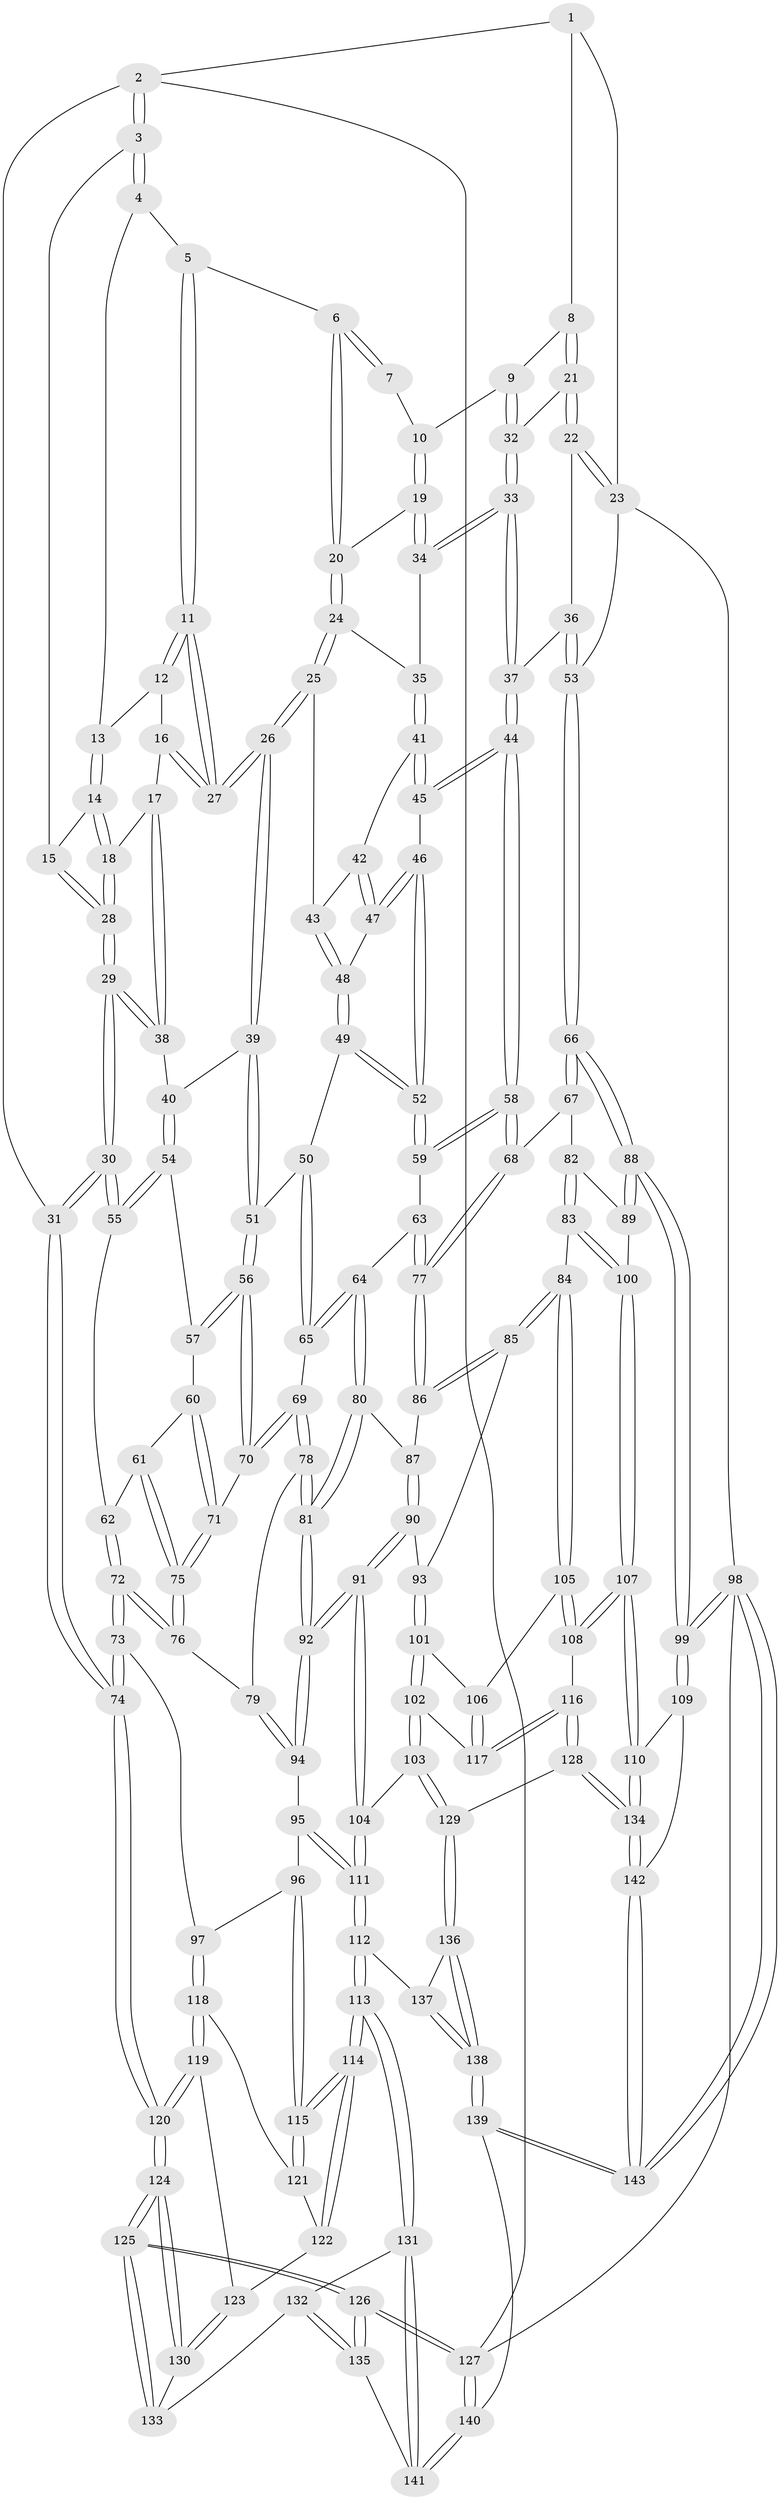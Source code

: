 // Generated by graph-tools (version 1.1) at 2025/11/02/27/25 16:11:56]
// undirected, 143 vertices, 354 edges
graph export_dot {
graph [start="1"]
  node [color=gray90,style=filled];
  1 [pos="+0.8176279033200455+0"];
  2 [pos="+0+0"];
  3 [pos="+0+0"];
  4 [pos="+0.1081372939360521+0"];
  5 [pos="+0.38695640946697973+0"];
  6 [pos="+0.5442852709513272+0"];
  7 [pos="+0.7430642390621065+0"];
  8 [pos="+0.8785303542080776+0"];
  9 [pos="+0.7716314949941463+0.08915855187992222"];
  10 [pos="+0.756958152104274+0.05718613751500113"];
  11 [pos="+0.31341325028954364+0.06604612057109495"];
  12 [pos="+0.15371666061700395+0.0012847286353257579"];
  13 [pos="+0.13907280868309715+0"];
  14 [pos="+0.11722977727304036+0.03040833957018475"];
  15 [pos="+0.044549252126422786+0.0843940990176708"];
  16 [pos="+0.2054791794020729+0.08918590158255461"];
  17 [pos="+0.16606421454947562+0.13829374177099987"];
  18 [pos="+0.11621485094742247+0.1198694396333806"];
  19 [pos="+0.6298046818372943+0.06726361092555745"];
  20 [pos="+0.5476167757258525+0"];
  21 [pos="+0.9157178329729707+0.07859092470421006"];
  22 [pos="+0.9328528502973287+0.10576195350047753"];
  23 [pos="+1+0.10252889488994545"];
  24 [pos="+0.46263478533200847+0.12038576764437"];
  25 [pos="+0.4349268343920856+0.16756924452448907"];
  26 [pos="+0.33782448721463504+0.17454497325104068"];
  27 [pos="+0.3072027045037344+0.09975178619800236"];
  28 [pos="+0.0184781727146134+0.16325187089797716"];
  29 [pos="+0+0.2031414220781253"];
  30 [pos="+0+0.3047207640165342"];
  31 [pos="+0+0.3081867259015695"];
  32 [pos="+0.7716119882692325+0.09945131167805052"];
  33 [pos="+0.7383319205264+0.17447003870658634"];
  34 [pos="+0.6377473786804064+0.10371397730483371"];
  35 [pos="+0.6043834486907497+0.1404816959689034"];
  36 [pos="+0.8723381955495393+0.21986835538298055"];
  37 [pos="+0.77782197274407+0.25832305204373635"];
  38 [pos="+0.18352365289087877+0.21612680812207888"];
  39 [pos="+0.3218642306459107+0.19933119606445923"];
  40 [pos="+0.21380299177189738+0.24437374442774956"];
  41 [pos="+0.577332395295654+0.19620216765711618"];
  42 [pos="+0.5252100106866503+0.19825458570281654"];
  43 [pos="+0.4472148992927667+0.18022480484202147"];
  44 [pos="+0.772674625334592+0.26889011898133164"];
  45 [pos="+0.6210987284081159+0.2895333247874343"];
  46 [pos="+0.6130537020663603+0.2972262216805949"];
  47 [pos="+0.5288353919332475+0.2651921655604125"];
  48 [pos="+0.46946558963262486+0.27904122816114846"];
  49 [pos="+0.46399120183368003+0.31077608939643947"];
  50 [pos="+0.4341532449866501+0.3338045024872244"];
  51 [pos="+0.3658036158807143+0.3311443737172837"];
  52 [pos="+0.5770026359429585+0.35642188723191937"];
  53 [pos="+1+0.4005948872000973"];
  54 [pos="+0.2122710082224052+0.24941721249193788"];
  55 [pos="+0.10435582179147722+0.34130590786243575"];
  56 [pos="+0.3461412817456354+0.35862367946075396"];
  57 [pos="+0.24266775593756085+0.3384989470049004"];
  58 [pos="+0.7898048492807662+0.37549791394887233"];
  59 [pos="+0.5762460769125818+0.40506116097885303"];
  60 [pos="+0.225548442995556+0.3794021262139114"];
  61 [pos="+0.18372762884340862+0.403814587471265"];
  62 [pos="+0.13768668238174123+0.38054691090899184"];
  63 [pos="+0.5751514714502809+0.4093605883240988"];
  64 [pos="+0.48277860452146115+0.47504403163974285"];
  65 [pos="+0.48134747653505583+0.47393196616000816"];
  66 [pos="+1+0.4114235588660523"];
  67 [pos="+0.885456699046533+0.454827339643068"];
  68 [pos="+0.7968281553864802+0.39625855896615425"];
  69 [pos="+0.3481626648989496+0.44178877789253346"];
  70 [pos="+0.33864637599415576+0.4254101725841491"];
  71 [pos="+0.2831028203796778+0.4271283749507573"];
  72 [pos="+0.07199069864386548+0.5502122911045789"];
  73 [pos="+0.06271248509300317+0.5547862158250798"];
  74 [pos="+0+0.5304962635920822"];
  75 [pos="+0.1985350982676529+0.5057938041148141"];
  76 [pos="+0.1962738804687384+0.5161410742204786"];
  77 [pos="+0.6841736574919572+0.5113756144872289"];
  78 [pos="+0.32036351296734084+0.5197020250971771"];
  79 [pos="+0.25812497221249553+0.5588513258631634"];
  80 [pos="+0.4844665564845266+0.5151986761533813"];
  81 [pos="+0.4486186610496855+0.5914221292093492"];
  82 [pos="+0.882246679344503+0.4684283932746196"];
  83 [pos="+0.8207195803785599+0.5987773711490225"];
  84 [pos="+0.7501220746187909+0.6058334164248563"];
  85 [pos="+0.7325896976553109+0.5918193811263577"];
  86 [pos="+0.6839895144048548+0.512854630284984"];
  87 [pos="+0.6086889054023183+0.5599618045711312"];
  88 [pos="+1+0.7468509517589363"];
  89 [pos="+0.9411856187978063+0.6167241385576177"];
  90 [pos="+0.6020041819870231+0.6015882354996965"];
  91 [pos="+0.47784587796106764+0.7093265161450055"];
  92 [pos="+0.4449811055254389+0.6505553905923702"];
  93 [pos="+0.6430991727801336+0.6430350638746634"];
  94 [pos="+0.2739797489479539+0.6409062423231539"];
  95 [pos="+0.27220759530921385+0.6435128377112522"];
  96 [pos="+0.20916382777705095+0.6677878798717264"];
  97 [pos="+0.14231455971336388+0.6684571732750089"];
  98 [pos="+1+1"];
  99 [pos="+1+0.9105090139930029"];
  100 [pos="+0.8416507271704202+0.6216220752454629"];
  101 [pos="+0.6400137142058065+0.7060161253012738"];
  102 [pos="+0.617450315123207+0.7308469065964961"];
  103 [pos="+0.5097916652891762+0.7681372202712496"];
  104 [pos="+0.4860155580341707+0.7455574376445969"];
  105 [pos="+0.735478629933525+0.6797054610794755"];
  106 [pos="+0.7243289834664848+0.6860166521940579"];
  107 [pos="+0.8795054144776967+0.7986496984147354"];
  108 [pos="+0.8334480603167305+0.7873055806971411"];
  109 [pos="+0.9168689769700069+0.821134919242324"];
  110 [pos="+0.881978958207136+0.8004508067561433"];
  111 [pos="+0.29897627392478704+0.8172976274643518"];
  112 [pos="+0.29579190012946666+0.8210258944417268"];
  113 [pos="+0.23510968648848185+0.8394941782276497"];
  114 [pos="+0.2186349682325551+0.8222370281582385"];
  115 [pos="+0.20804446893663536+0.78954440075935"];
  116 [pos="+0.7237363018470637+0.8069343228455451"];
  117 [pos="+0.7031490698136431+0.7827302771797346"];
  118 [pos="+0.13823143465683593+0.6803102200384917"];
  119 [pos="+0.045431882203448445+0.7367411719088985"];
  120 [pos="+0+0.7038469378731004"];
  121 [pos="+0.1404783479249557+0.7028007739864115"];
  122 [pos="+0.11472392044708135+0.7825994955996904"];
  123 [pos="+0.10905923642544271+0.7840059999749485"];
  124 [pos="+0+0.759586110203731"];
  125 [pos="+0+0.9697713317100692"];
  126 [pos="+0+1"];
  127 [pos="+0+1"];
  128 [pos="+0.6434424786932412+0.9183653478146542"];
  129 [pos="+0.5307332839481058+0.8461205787452297"];
  130 [pos="+0.09045230517301665+0.8129790122051285"];
  131 [pos="+0.19536570486828794+0.9043678026395499"];
  132 [pos="+0.10617476911332809+0.8703018145679707"];
  133 [pos="+0.08870075962662455+0.856165233916295"];
  134 [pos="+0.6569148999513915+0.9430731727536467"];
  135 [pos="+0.04145684221918546+0.9595575830753755"];
  136 [pos="+0.4492538765440002+0.9529763133321674"];
  137 [pos="+0.30998104589791037+0.8441092117577191"];
  138 [pos="+0.3736401669772967+1"];
  139 [pos="+0.37317421039654947+1"];
  140 [pos="+0.2811672012971276+1"];
  141 [pos="+0.19077841479895077+0.9456648301731998"];
  142 [pos="+0.689426025528141+1"];
  143 [pos="+0.703849397937618+1"];
  1 -- 2;
  1 -- 8;
  1 -- 23;
  2 -- 3;
  2 -- 3;
  2 -- 31;
  2 -- 127;
  3 -- 4;
  3 -- 4;
  3 -- 15;
  4 -- 5;
  4 -- 13;
  5 -- 6;
  5 -- 11;
  5 -- 11;
  6 -- 7;
  6 -- 7;
  6 -- 20;
  6 -- 20;
  7 -- 10;
  8 -- 9;
  8 -- 21;
  8 -- 21;
  9 -- 10;
  9 -- 32;
  9 -- 32;
  10 -- 19;
  10 -- 19;
  11 -- 12;
  11 -- 12;
  11 -- 27;
  11 -- 27;
  12 -- 13;
  12 -- 16;
  13 -- 14;
  13 -- 14;
  14 -- 15;
  14 -- 18;
  14 -- 18;
  15 -- 28;
  15 -- 28;
  16 -- 17;
  16 -- 27;
  16 -- 27;
  17 -- 18;
  17 -- 38;
  17 -- 38;
  18 -- 28;
  18 -- 28;
  19 -- 20;
  19 -- 34;
  19 -- 34;
  20 -- 24;
  20 -- 24;
  21 -- 22;
  21 -- 22;
  21 -- 32;
  22 -- 23;
  22 -- 23;
  22 -- 36;
  23 -- 53;
  23 -- 98;
  24 -- 25;
  24 -- 25;
  24 -- 35;
  25 -- 26;
  25 -- 26;
  25 -- 43;
  26 -- 27;
  26 -- 27;
  26 -- 39;
  26 -- 39;
  28 -- 29;
  28 -- 29;
  29 -- 30;
  29 -- 30;
  29 -- 38;
  29 -- 38;
  30 -- 31;
  30 -- 31;
  30 -- 55;
  30 -- 55;
  31 -- 74;
  31 -- 74;
  32 -- 33;
  32 -- 33;
  33 -- 34;
  33 -- 34;
  33 -- 37;
  33 -- 37;
  34 -- 35;
  35 -- 41;
  35 -- 41;
  36 -- 37;
  36 -- 53;
  36 -- 53;
  37 -- 44;
  37 -- 44;
  38 -- 40;
  39 -- 40;
  39 -- 51;
  39 -- 51;
  40 -- 54;
  40 -- 54;
  41 -- 42;
  41 -- 45;
  41 -- 45;
  42 -- 43;
  42 -- 47;
  42 -- 47;
  43 -- 48;
  43 -- 48;
  44 -- 45;
  44 -- 45;
  44 -- 58;
  44 -- 58;
  45 -- 46;
  46 -- 47;
  46 -- 47;
  46 -- 52;
  46 -- 52;
  47 -- 48;
  48 -- 49;
  48 -- 49;
  49 -- 50;
  49 -- 52;
  49 -- 52;
  50 -- 51;
  50 -- 65;
  50 -- 65;
  51 -- 56;
  51 -- 56;
  52 -- 59;
  52 -- 59;
  53 -- 66;
  53 -- 66;
  54 -- 55;
  54 -- 55;
  54 -- 57;
  55 -- 62;
  56 -- 57;
  56 -- 57;
  56 -- 70;
  56 -- 70;
  57 -- 60;
  58 -- 59;
  58 -- 59;
  58 -- 68;
  58 -- 68;
  59 -- 63;
  60 -- 61;
  60 -- 71;
  60 -- 71;
  61 -- 62;
  61 -- 75;
  61 -- 75;
  62 -- 72;
  62 -- 72;
  63 -- 64;
  63 -- 77;
  63 -- 77;
  64 -- 65;
  64 -- 65;
  64 -- 80;
  64 -- 80;
  65 -- 69;
  66 -- 67;
  66 -- 67;
  66 -- 88;
  66 -- 88;
  67 -- 68;
  67 -- 82;
  68 -- 77;
  68 -- 77;
  69 -- 70;
  69 -- 70;
  69 -- 78;
  69 -- 78;
  70 -- 71;
  71 -- 75;
  71 -- 75;
  72 -- 73;
  72 -- 73;
  72 -- 76;
  72 -- 76;
  73 -- 74;
  73 -- 74;
  73 -- 97;
  74 -- 120;
  74 -- 120;
  75 -- 76;
  75 -- 76;
  76 -- 79;
  77 -- 86;
  77 -- 86;
  78 -- 79;
  78 -- 81;
  78 -- 81;
  79 -- 94;
  79 -- 94;
  80 -- 81;
  80 -- 81;
  80 -- 87;
  81 -- 92;
  81 -- 92;
  82 -- 83;
  82 -- 83;
  82 -- 89;
  83 -- 84;
  83 -- 100;
  83 -- 100;
  84 -- 85;
  84 -- 85;
  84 -- 105;
  84 -- 105;
  85 -- 86;
  85 -- 86;
  85 -- 93;
  86 -- 87;
  87 -- 90;
  87 -- 90;
  88 -- 89;
  88 -- 89;
  88 -- 99;
  88 -- 99;
  89 -- 100;
  90 -- 91;
  90 -- 91;
  90 -- 93;
  91 -- 92;
  91 -- 92;
  91 -- 104;
  91 -- 104;
  92 -- 94;
  92 -- 94;
  93 -- 101;
  93 -- 101;
  94 -- 95;
  95 -- 96;
  95 -- 111;
  95 -- 111;
  96 -- 97;
  96 -- 115;
  96 -- 115;
  97 -- 118;
  97 -- 118;
  98 -- 99;
  98 -- 99;
  98 -- 143;
  98 -- 143;
  98 -- 127;
  99 -- 109;
  99 -- 109;
  100 -- 107;
  100 -- 107;
  101 -- 102;
  101 -- 102;
  101 -- 106;
  102 -- 103;
  102 -- 103;
  102 -- 117;
  103 -- 104;
  103 -- 129;
  103 -- 129;
  104 -- 111;
  104 -- 111;
  105 -- 106;
  105 -- 108;
  105 -- 108;
  106 -- 117;
  106 -- 117;
  107 -- 108;
  107 -- 108;
  107 -- 110;
  107 -- 110;
  108 -- 116;
  109 -- 110;
  109 -- 142;
  110 -- 134;
  110 -- 134;
  111 -- 112;
  111 -- 112;
  112 -- 113;
  112 -- 113;
  112 -- 137;
  113 -- 114;
  113 -- 114;
  113 -- 131;
  113 -- 131;
  114 -- 115;
  114 -- 115;
  114 -- 122;
  114 -- 122;
  115 -- 121;
  115 -- 121;
  116 -- 117;
  116 -- 117;
  116 -- 128;
  116 -- 128;
  118 -- 119;
  118 -- 119;
  118 -- 121;
  119 -- 120;
  119 -- 120;
  119 -- 123;
  120 -- 124;
  120 -- 124;
  121 -- 122;
  122 -- 123;
  123 -- 130;
  123 -- 130;
  124 -- 125;
  124 -- 125;
  124 -- 130;
  124 -- 130;
  125 -- 126;
  125 -- 126;
  125 -- 133;
  125 -- 133;
  126 -- 127;
  126 -- 127;
  126 -- 135;
  126 -- 135;
  127 -- 140;
  127 -- 140;
  128 -- 129;
  128 -- 134;
  128 -- 134;
  129 -- 136;
  129 -- 136;
  130 -- 133;
  131 -- 132;
  131 -- 141;
  131 -- 141;
  132 -- 133;
  132 -- 135;
  132 -- 135;
  134 -- 142;
  134 -- 142;
  135 -- 141;
  136 -- 137;
  136 -- 138;
  136 -- 138;
  137 -- 138;
  137 -- 138;
  138 -- 139;
  138 -- 139;
  139 -- 140;
  139 -- 143;
  139 -- 143;
  140 -- 141;
  140 -- 141;
  142 -- 143;
  142 -- 143;
}
